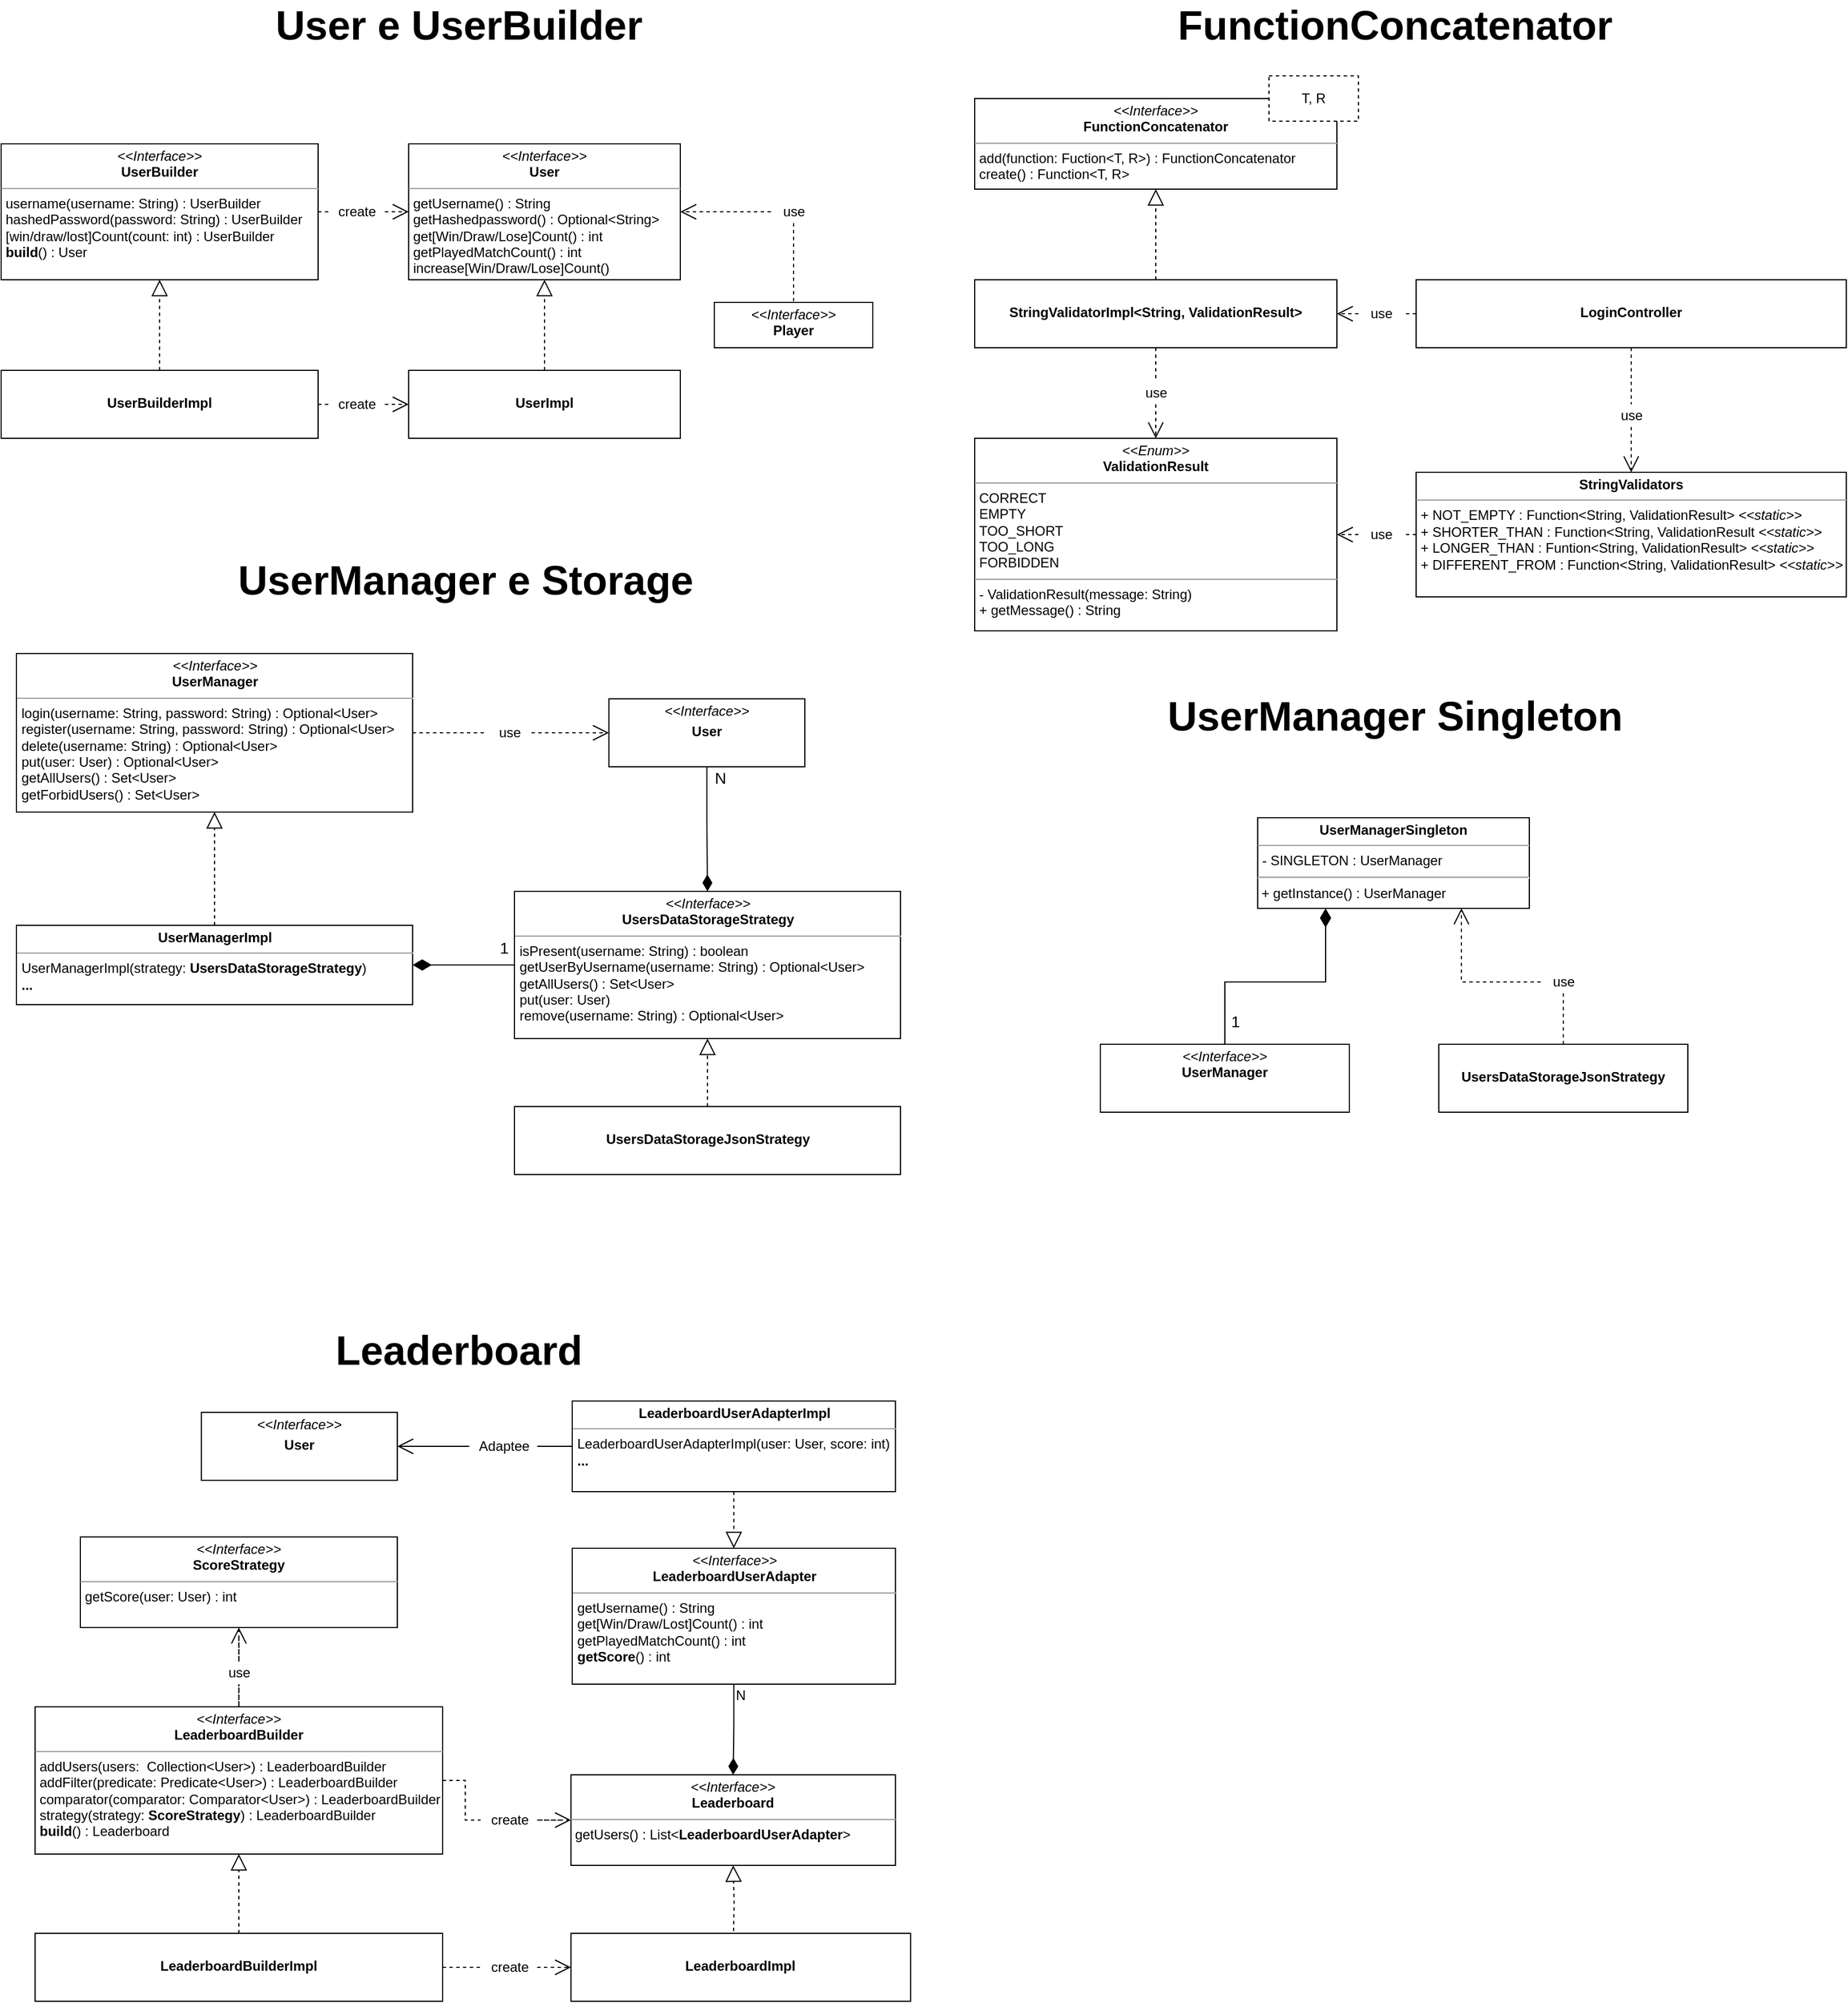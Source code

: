 <mxfile version="14.6.1" type="google"><diagram id="HtdcyNCh8MNI4KM8bFXv" name="Page-1"><mxGraphModel dx="1038" dy="1717" grid="1" gridSize="10" guides="1" tooltips="1" connect="1" arrows="1" fold="1" page="1" pageScale="1" pageWidth="827" pageHeight="1169" background="none" math="0" shadow="0"><root><mxCell id="0"/><mxCell id="1" parent="0"/><mxCell id="3WhfWtvsGgYEiEwh7ROe-17" style="edgeStyle=orthogonalEdgeStyle;rounded=0;orthogonalLoop=1;jettySize=auto;html=1;exitX=1;exitY=0.5;exitDx=0;exitDy=0;entryX=0;entryY=0.5;entryDx=0;entryDy=0;endArrow=open;endFill=0;startSize=6;endSize=12;targetPerimeterSpacing=0;strokeColor=#000000;strokeWidth=1;dashed=1;startArrow=none;" parent="1" source="bzOiMlRnVY2gt24luAes-2" target="Htf5j7_lI-n0dqhr8aud-1" edge="1"><mxGeometry relative="1" as="geometry"/></mxCell><mxCell id="0Tbn7epNP8nt4rM2Pfh6-1" value="&lt;p style=&quot;margin: 0px ; margin-top: 4px ; text-align: center&quot;&gt;&lt;i&gt;&amp;lt;&amp;lt;Interface&amp;gt;&amp;gt;&lt;/i&gt;&lt;br&gt;&lt;b&gt;UserBuilder&lt;/b&gt;&lt;/p&gt;&lt;hr size=&quot;1&quot;&gt;&lt;p style=&quot;margin: 0px ; margin-left: 4px&quot;&gt;&lt;/p&gt;&lt;p style=&quot;margin: 0px ; margin-left: 4px&quot;&gt;username(username: String) : UserBuilder&lt;/p&gt;&lt;p style=&quot;margin: 0px ; margin-left: 4px&quot;&gt;hashedPassword(password: String) : UserBuilder&lt;/p&gt;&lt;p style=&quot;margin: 0px ; margin-left: 4px&quot;&gt;[win/draw/lost]Count(count: int) : UserBuilder&lt;/p&gt;&lt;p style=&quot;margin: 0px ; margin-left: 4px&quot;&gt;&lt;b&gt;build&lt;/b&gt;() : User&lt;/p&gt;" style="verticalAlign=top;align=left;overflow=fill;fontSize=12;fontFamily=Helvetica;html=1;" parent="1" vertex="1"><mxGeometry x="10" y="-1000" width="280" height="120" as="geometry"/></mxCell><mxCell id="Htf5j7_lI-n0dqhr8aud-1" value="&lt;p style=&quot;margin: 0px ; margin-top: 4px ; text-align: center&quot;&gt;&lt;i&gt;&amp;lt;&amp;lt;Interface&amp;gt;&amp;gt;&lt;/i&gt;&lt;br&gt;&lt;b&gt;User&lt;/b&gt;&lt;/p&gt;&lt;hr size=&quot;1&quot;&gt;&lt;p style=&quot;margin: 0px ; margin-left: 4px&quot;&gt;&lt;/p&gt;&lt;p style=&quot;margin: 0px ; margin-left: 4px&quot;&gt;getUsername() : String&lt;/p&gt;&lt;p style=&quot;margin: 0px ; margin-left: 4px&quot;&gt;getHashedpassword() : Optional&amp;lt;String&amp;gt;&lt;/p&gt;&lt;p style=&quot;margin: 0px ; margin-left: 4px&quot;&gt;get[Win/Draw/Lose]Count() : int&lt;/p&gt;&lt;p style=&quot;margin: 0px ; margin-left: 4px&quot;&gt;getPlayedMatchCount() : int&lt;/p&gt;&lt;p style=&quot;margin: 0px ; margin-left: 4px&quot;&gt;increase[Win/Draw/Lose]Count()&lt;/p&gt;" style="verticalAlign=top;align=left;overflow=fill;fontSize=12;fontFamily=Helvetica;html=1;" parent="1" vertex="1"><mxGeometry x="370" y="-1000" width="240" height="120" as="geometry"/></mxCell><mxCell id="3WhfWtvsGgYEiEwh7ROe-3" style="edgeStyle=orthogonalEdgeStyle;rounded=0;orthogonalLoop=1;jettySize=auto;html=1;entryX=0.5;entryY=1;entryDx=0;entryDy=0;endArrow=block;endFill=0;strokeWidth=1;dashed=1;endSize=12;startSize=6;targetPerimeterSpacing=0;" parent="1" source="3WhfWtvsGgYEiEwh7ROe-1" target="Htf5j7_lI-n0dqhr8aud-1" edge="1"><mxGeometry relative="1" as="geometry"/></mxCell><mxCell id="3WhfWtvsGgYEiEwh7ROe-1" value="&lt;p style=&quot;margin: 0px ; margin-top: 4px ; text-align: center&quot;&gt;&lt;b&gt;&lt;br&gt;&lt;/b&gt;&lt;/p&gt;&lt;p style=&quot;margin: 0px ; margin-top: 4px ; text-align: center&quot;&gt;&lt;b&gt;UserImpl&lt;/b&gt;&lt;/p&gt;&lt;p style=&quot;margin: 0px ; margin-left: 4px&quot;&gt;&lt;br&gt;&lt;/p&gt;" style="verticalAlign=top;align=left;overflow=fill;fontSize=12;fontFamily=Helvetica;html=1;" parent="1" vertex="1"><mxGeometry x="370" y="-800" width="240" height="60" as="geometry"/></mxCell><mxCell id="3WhfWtvsGgYEiEwh7ROe-5" style="edgeStyle=orthogonalEdgeStyle;rounded=0;orthogonalLoop=1;jettySize=auto;html=1;entryX=0.5;entryY=1;entryDx=0;entryDy=0;dashed=1;endArrow=block;endFill=0;startSize=6;endSize=12;targetPerimeterSpacing=0;strokeColor=#000000;strokeWidth=1;" parent="1" source="3WhfWtvsGgYEiEwh7ROe-4" target="0Tbn7epNP8nt4rM2Pfh6-1" edge="1"><mxGeometry relative="1" as="geometry"/></mxCell><mxCell id="3WhfWtvsGgYEiEwh7ROe-16" style="edgeStyle=orthogonalEdgeStyle;rounded=0;orthogonalLoop=1;jettySize=auto;html=1;exitX=1;exitY=0.5;exitDx=0;exitDy=0;entryX=0;entryY=0.5;entryDx=0;entryDy=0;endArrow=open;endFill=0;startSize=6;endSize=12;targetPerimeterSpacing=0;strokeColor=#000000;strokeWidth=1;dashed=1;startArrow=none;" parent="1" source="bzOiMlRnVY2gt24luAes-4" target="3WhfWtvsGgYEiEwh7ROe-1" edge="1"><mxGeometry relative="1" as="geometry"/></mxCell><mxCell id="3WhfWtvsGgYEiEwh7ROe-4" value="&lt;p style=&quot;margin: 0px ; margin-top: 4px ; text-align: center&quot;&gt;&lt;b&gt;&lt;br&gt;&lt;/b&gt;&lt;/p&gt;&lt;p style=&quot;margin: 0px ; margin-top: 4px ; text-align: center&quot;&gt;&lt;b&gt;UserBuilderImpl&lt;/b&gt;&lt;/p&gt;&lt;p style=&quot;margin: 0px ; margin-left: 4px&quot;&gt;&lt;br&gt;&lt;/p&gt;" style="verticalAlign=top;align=left;overflow=fill;fontSize=12;fontFamily=Helvetica;html=1;" parent="1" vertex="1"><mxGeometry x="10" y="-800" width="280" height="60" as="geometry"/></mxCell><mxCell id="3WhfWtvsGgYEiEwh7ROe-9" value="&lt;p style=&quot;margin: 0px ; margin-top: 4px ; text-align: center&quot;&gt;&lt;i&gt;&amp;lt;&amp;lt;Interface&amp;gt;&amp;gt;&lt;/i&gt;&lt;br&gt;&lt;b&gt;Player&lt;/b&gt;&lt;/p&gt;&lt;p style=&quot;margin: 0px ; margin-left: 4px&quot;&gt;&lt;br&gt;&lt;/p&gt;" style="verticalAlign=top;align=left;overflow=fill;fontSize=12;fontFamily=Helvetica;html=1;" parent="1" vertex="1"><mxGeometry x="640" y="-860" width="140" height="40" as="geometry"/></mxCell><mxCell id="3WhfWtvsGgYEiEwh7ROe-18" value="&lt;b&gt;&lt;font style=&quot;font-size: 36px&quot;&gt;User e UserBuilder&lt;/font&gt;&lt;/b&gt;" style="text;html=1;align=center;verticalAlign=middle;resizable=0;points=[];autosize=1;strokeColor=none;" parent="1" vertex="1"><mxGeometry x="244" y="-1120" width="340" height="30" as="geometry"/></mxCell><mxCell id="3WhfWtvsGgYEiEwh7ROe-20" value="&lt;p style=&quot;margin: 0px ; margin-top: 4px ; text-align: center&quot;&gt;&lt;i&gt;&amp;lt;&amp;lt;Interface&amp;gt;&amp;gt;&lt;/i&gt;&lt;br&gt;&lt;b&gt;FunctionConcatenator&lt;/b&gt;&lt;/p&gt;&lt;hr size=&quot;1&quot;&gt;&lt;p style=&quot;margin: 0px ; margin-left: 4px&quot;&gt;&lt;/p&gt;&lt;p style=&quot;margin: 0px ; margin-left: 4px&quot;&gt;add(function: Fuction&amp;lt;T, R&amp;gt;) : FunctionConcatenator&lt;/p&gt;&lt;p style=&quot;margin: 0px ; margin-left: 4px&quot;&gt;create() : Function&amp;lt;T, R&amp;gt;&lt;/p&gt;" style="verticalAlign=top;align=left;overflow=fill;fontSize=12;fontFamily=Helvetica;html=1;rounded=0;gradientColor=#ffffff;" parent="1" vertex="1"><mxGeometry x="870" y="-1040" width="320" height="80" as="geometry"/></mxCell><mxCell id="3WhfWtvsGgYEiEwh7ROe-21" value="&lt;b&gt;&lt;font style=&quot;font-size: 36px&quot;&gt;FunctionConcatenator&lt;/font&gt;&lt;/b&gt;" style="text;html=1;align=center;verticalAlign=middle;resizable=0;points=[];autosize=1;strokeColor=none;" parent="1" vertex="1"><mxGeometry x="1041" y="-1120" width="400" height="30" as="geometry"/></mxCell><mxCell id="bzOiMlRnVY2gt24luAes-26" style="edgeStyle=orthogonalEdgeStyle;rounded=0;sketch=0;orthogonalLoop=1;jettySize=auto;html=1;exitX=0.5;exitY=1;exitDx=0;exitDy=0;entryX=0.5;entryY=0;entryDx=0;entryDy=0;dashed=1;endArrow=open;endFill=0;endSize=12;startArrow=none;" parent="1" source="bzOiMlRnVY2gt24luAes-27" target="3WhfWtvsGgYEiEwh7ROe-27" edge="1"><mxGeometry relative="1" as="geometry"/></mxCell><mxCell id="3WhfWtvsGgYEiEwh7ROe-22" value="&lt;p style=&quot;margin: 0px ; margin-top: 4px ; text-align: center&quot;&gt;&lt;b&gt;&lt;br&gt;&lt;/b&gt;&lt;/p&gt;&lt;p style=&quot;margin: 0px ; margin-top: 4px ; text-align: center&quot;&gt;&lt;b&gt;StringValidatorImpl&amp;lt;String, ValidationResult&amp;gt;&lt;/b&gt;&lt;/p&gt;&lt;p style=&quot;margin: 0px ; margin-left: 4px&quot;&gt;&lt;br&gt;&lt;/p&gt;" style="verticalAlign=top;align=left;overflow=fill;fontSize=12;fontFamily=Helvetica;html=1;horizontal=1;labelBackgroundColor=none;labelBorderColor=none;" parent="1" vertex="1"><mxGeometry x="870" y="-880" width="320" height="60" as="geometry"/></mxCell><mxCell id="3WhfWtvsGgYEiEwh7ROe-24" style="edgeStyle=orthogonalEdgeStyle;rounded=0;orthogonalLoop=1;jettySize=auto;html=1;endArrow=block;endFill=0;strokeWidth=1;dashed=1;endSize=12;startSize=6;targetPerimeterSpacing=0;entryX=0.5;entryY=1;entryDx=0;entryDy=0;" parent="1" source="3WhfWtvsGgYEiEwh7ROe-22" target="3WhfWtvsGgYEiEwh7ROe-20" edge="1"><mxGeometry relative="1" as="geometry"><mxPoint x="320" y="-790" as="sourcePoint"/><mxPoint x="950" y="-950" as="targetPoint"/></mxGeometry></mxCell><mxCell id="3WhfWtvsGgYEiEwh7ROe-25" value="T, R" style="whiteSpace=wrap;html=1;rounded=0;shadow=0;glass=0;labelBackgroundColor=none;dashed=1;" parent="1" vertex="1"><mxGeometry x="1130" y="-1060" width="79" height="40" as="geometry"/></mxCell><mxCell id="3WhfWtvsGgYEiEwh7ROe-27" value="&lt;p style=&quot;margin: 0px ; margin-top: 4px ; text-align: center&quot;&gt;&lt;i&gt;&amp;lt;&amp;lt;Enum&amp;gt;&amp;gt;&lt;/i&gt;&lt;br&gt;&lt;b&gt;ValidationResult&lt;/b&gt;&lt;/p&gt;&lt;hr size=&quot;1&quot;&gt;&lt;p style=&quot;margin: 0px ; margin-left: 4px&quot;&gt;&lt;/p&gt;&lt;p style=&quot;margin: 0px ; margin-left: 4px&quot;&gt;&lt;span&gt;CORRECT&lt;/span&gt;&lt;br&gt;&lt;/p&gt;&lt;p style=&quot;margin: 0px ; margin-left: 4px&quot;&gt;EMPTY&lt;/p&gt;&lt;p style=&quot;margin: 0px ; margin-left: 4px&quot;&gt;TOO_SHORT&lt;/p&gt;&lt;p style=&quot;margin: 0px ; margin-left: 4px&quot;&gt;TOO_LONG&lt;/p&gt;&lt;p style=&quot;margin: 0px ; margin-left: 4px&quot;&gt;FORBIDDEN&lt;/p&gt;&lt;hr size=&quot;1&quot;&gt;&lt;p style=&quot;margin: 0px 0px 0px 4px&quot;&gt;&lt;/p&gt;&lt;p style=&quot;margin: 0px 0px 0px 4px&quot;&gt;- ValidationResult(message: String)&lt;/p&gt;&lt;p style=&quot;margin: 0px 0px 0px 4px&quot;&gt;+ getMessage() : String&lt;/p&gt;" style="verticalAlign=top;align=left;overflow=fill;fontSize=12;fontFamily=Helvetica;html=1;rounded=0;gradientColor=#ffffff;" parent="1" vertex="1"><mxGeometry x="870" y="-740" width="320" height="170" as="geometry"/></mxCell><mxCell id="3WhfWtvsGgYEiEwh7ROe-30" value="&lt;p style=&quot;margin: 0px ; margin-top: 4px ; text-align: center&quot;&gt;&lt;b&gt;StringValidators&lt;/b&gt;&lt;/p&gt;&lt;hr size=&quot;1&quot;&gt;&lt;p style=&quot;margin: 0px ; margin-left: 4px&quot;&gt;&lt;/p&gt;&lt;p style=&quot;margin: 0px ; margin-left: 4px&quot;&gt;+ NOT_EMPTY : Function&amp;lt;String, ValidationResult&amp;gt; &lt;i&gt;&amp;lt;&amp;lt;static&amp;gt;&amp;gt;&lt;/i&gt;&lt;/p&gt;&lt;p style=&quot;margin: 0px ; margin-left: 4px&quot;&gt;+ SHORTER_THAN : Function&amp;lt;String, ValidationResult &lt;i&gt;&amp;lt;&amp;lt;static&amp;gt;&amp;gt;&lt;/i&gt;&lt;/p&gt;&lt;p style=&quot;margin: 0px ; margin-left: 4px&quot;&gt;+ LONGER_THAN : Funtion&amp;lt;String, ValidationResult&amp;gt; &lt;i&gt;&amp;lt;&amp;lt;static&amp;gt;&amp;gt;&lt;/i&gt;&lt;/p&gt;&lt;p style=&quot;margin: 0px ; margin-left: 4px&quot;&gt;+ DIFFERENT_FROM : Function&amp;lt;String, ValidationResult&amp;gt; &lt;i&gt;&amp;lt;&amp;lt;static&amp;gt;&amp;gt;&lt;/i&gt;&lt;/p&gt;" style="verticalAlign=top;align=left;overflow=fill;fontSize=12;fontFamily=Helvetica;html=1;rounded=0;gradientColor=#ffffff;" parent="1" vertex="1"><mxGeometry x="1260" y="-710" width="380" height="110" as="geometry"/></mxCell><mxCell id="bzOiMlRnVY2gt24luAes-13" style="edgeStyle=orthogonalEdgeStyle;rounded=0;sketch=0;orthogonalLoop=1;jettySize=auto;html=1;entryX=1;entryY=0.5;entryDx=0;entryDy=0;dashed=1;endArrow=open;endFill=0;endSize=12;startArrow=none;exitX=0;exitY=0.5;exitDx=0;exitDy=0;" parent="1" source="bzOiMlRnVY2gt24luAes-19" target="3WhfWtvsGgYEiEwh7ROe-22" edge="1"><mxGeometry relative="1" as="geometry"><mxPoint x="1220" y="-850" as="sourcePoint"/></mxGeometry></mxCell><mxCell id="bzOiMlRnVY2gt24luAes-21" style="edgeStyle=orthogonalEdgeStyle;rounded=0;sketch=0;orthogonalLoop=1;jettySize=auto;html=1;exitX=0.5;exitY=1;exitDx=0;exitDy=0;entryX=0.5;entryY=0;entryDx=0;entryDy=0;dashed=1;endArrow=open;endFill=0;endSize=12;startArrow=none;" parent="1" source="bzOiMlRnVY2gt24luAes-22" target="3WhfWtvsGgYEiEwh7ROe-30" edge="1"><mxGeometry relative="1" as="geometry"/></mxCell><mxCell id="3WhfWtvsGgYEiEwh7ROe-33" value="&lt;p style=&quot;margin: 0px ; margin-top: 4px ; text-align: center&quot;&gt;&lt;br&gt;&lt;/p&gt;&lt;p style=&quot;margin: 0px ; margin-top: 4px ; text-align: center&quot;&gt;&lt;b&gt;LoginController&lt;/b&gt;&lt;/p&gt;" style="verticalAlign=top;align=left;overflow=fill;fontSize=12;fontFamily=Helvetica;html=1;rounded=0;gradientColor=#ffffff;" parent="1" vertex="1"><mxGeometry x="1260" y="-880" width="380" height="60" as="geometry"/></mxCell><mxCell id="3WhfWtvsGgYEiEwh7ROe-37" value="&lt;b&gt;&lt;font style=&quot;font-size: 36px&quot;&gt;UserManager e Storage&lt;/font&gt;&lt;/b&gt;" style="text;html=1;align=center;verticalAlign=middle;resizable=0;points=[];autosize=1;strokeColor=none;" parent="1" vertex="1"><mxGeometry x="210" y="-630" width="420" height="30" as="geometry"/></mxCell><mxCell id="3WhfWtvsGgYEiEwh7ROe-47" style="edgeStyle=orthogonalEdgeStyle;rounded=0;sketch=0;orthogonalLoop=1;jettySize=auto;html=1;exitX=1;exitY=0.5;exitDx=0;exitDy=0;entryX=0;entryY=0.5;entryDx=0;entryDy=0;shadow=0;endArrow=open;endFill=0;startSize=6;endSize=12;targetPerimeterSpacing=0;strokeColor=#000000;strokeWidth=1;dashed=1;startArrow=none;" parent="1" source="bzOiMlRnVY2gt24luAes-62" target="3WhfWtvsGgYEiEwh7ROe-46" edge="1"><mxGeometry relative="1" as="geometry"/></mxCell><mxCell id="3WhfWtvsGgYEiEwh7ROe-38" value="&lt;p style=&quot;margin: 0px ; margin-top: 4px ; text-align: center&quot;&gt;&lt;i&gt;&amp;lt;&amp;lt;Interface&amp;gt;&amp;gt;&lt;/i&gt;&lt;br&gt;&lt;b&gt;UserManager&lt;/b&gt;&lt;/p&gt;&lt;hr size=&quot;1&quot;&gt;&lt;p style=&quot;margin: 0px ; margin-left: 4px&quot;&gt;&lt;/p&gt;&lt;p style=&quot;margin: 0px ; margin-left: 4px&quot;&gt;login(username: String, password: String) : Optional&amp;lt;User&amp;gt;&lt;/p&gt;&lt;p style=&quot;margin: 0px ; margin-left: 4px&quot;&gt;register(username: String, password: String) : Optional&amp;lt;User&amp;gt;&lt;/p&gt;&lt;p style=&quot;margin: 0px ; margin-left: 4px&quot;&gt;delete(username: String) : Optional&amp;lt;User&amp;gt;&lt;/p&gt;&lt;p style=&quot;margin: 0px ; margin-left: 4px&quot;&gt;put(user: User) : Optional&amp;lt;User&amp;gt;&lt;/p&gt;&lt;p style=&quot;margin: 0px ; margin-left: 4px&quot;&gt;getAllUsers() : Set&amp;lt;User&amp;gt;&lt;/p&gt;&lt;p style=&quot;margin: 0px ; margin-left: 4px&quot;&gt;getForbidUsers() : Set&amp;lt;User&amp;gt;&lt;/p&gt;" style="verticalAlign=top;align=left;overflow=fill;fontSize=12;fontFamily=Helvetica;html=1;" parent="1" vertex="1"><mxGeometry x="23.5" y="-550" width="350" height="140" as="geometry"/></mxCell><mxCell id="3WhfWtvsGgYEiEwh7ROe-40" style="edgeStyle=orthogonalEdgeStyle;rounded=0;sketch=0;orthogonalLoop=1;jettySize=auto;html=1;entryX=0.5;entryY=1;entryDx=0;entryDy=0;shadow=0;endArrow=block;endFill=0;startSize=6;endSize=12;targetPerimeterSpacing=0;strokeColor=#000000;strokeWidth=1;dashed=1;" parent="1" source="3WhfWtvsGgYEiEwh7ROe-39" target="3WhfWtvsGgYEiEwh7ROe-38" edge="1"><mxGeometry relative="1" as="geometry"/></mxCell><mxCell id="3WhfWtvsGgYEiEwh7ROe-39" value="&lt;p style=&quot;margin: 0px ; margin-top: 4px ; text-align: center&quot;&gt;&lt;b&gt;UserManagerImpl&lt;/b&gt;&lt;/p&gt;&lt;hr size=&quot;1&quot;&gt;&lt;p style=&quot;margin: 0px ; margin-left: 4px&quot;&gt;&lt;/p&gt;&lt;p style=&quot;margin: 0px ; margin-left: 4px&quot;&gt;UserManagerImpl(strategy:&amp;nbsp;&lt;b&gt;UsersDataStorageStrategy&lt;/b&gt;)&lt;/p&gt;&lt;p style=&quot;margin: 0px ; margin-left: 4px&quot;&gt;&lt;b&gt;...&lt;/b&gt;&lt;/p&gt;" style="verticalAlign=top;align=left;overflow=fill;fontSize=12;fontFamily=Helvetica;html=1;" parent="1" vertex="1"><mxGeometry x="23.5" y="-310" width="350" height="70" as="geometry"/></mxCell><mxCell id="3WhfWtvsGgYEiEwh7ROe-53" style="edgeStyle=orthogonalEdgeStyle;rounded=0;sketch=0;orthogonalLoop=1;jettySize=auto;html=1;entryX=1;entryY=0.5;entryDx=0;entryDy=0;shadow=0;endArrow=diamondThin;endFill=1;startSize=6;endSize=14;targetPerimeterSpacing=0;strokeColor=#000000;strokeWidth=1;" parent="1" source="3WhfWtvsGgYEiEwh7ROe-41" target="3WhfWtvsGgYEiEwh7ROe-39" edge="1"><mxGeometry relative="1" as="geometry"/></mxCell><mxCell id="3WhfWtvsGgYEiEwh7ROe-41" value="&lt;p style=&quot;margin: 0px ; margin-top: 4px ; text-align: center&quot;&gt;&lt;i&gt;&amp;lt;&amp;lt;Interface&amp;gt;&amp;gt;&lt;/i&gt;&lt;br&gt;&lt;b&gt;UsersDataStorageStrategy&lt;/b&gt;&lt;/p&gt;&lt;hr size=&quot;1&quot;&gt;&lt;p style=&quot;margin: 0px ; margin-left: 4px&quot;&gt;&lt;/p&gt;&lt;p style=&quot;margin: 0px ; margin-left: 4px&quot;&gt;isPresent(username: String) : boolean&lt;/p&gt;&lt;p style=&quot;margin: 0px ; margin-left: 4px&quot;&gt;getUserByUsername(username: String) : Optional&amp;lt;User&amp;gt;&lt;/p&gt;&lt;p style=&quot;margin: 0px ; margin-left: 4px&quot;&gt;getAllUsers() : Set&amp;lt;User&amp;gt;&lt;/p&gt;&lt;p style=&quot;margin: 0px ; margin-left: 4px&quot;&gt;put(user: User)&lt;/p&gt;&lt;p style=&quot;margin: 0px ; margin-left: 4px&quot;&gt;remove(username: String) : Optional&amp;lt;User&amp;gt;&lt;/p&gt;&lt;p style=&quot;margin: 0px ; margin-left: 4px&quot;&gt;&lt;br&gt;&lt;/p&gt;" style="verticalAlign=top;align=left;overflow=fill;fontSize=12;fontFamily=Helvetica;html=1;" parent="1" vertex="1"><mxGeometry x="463.5" y="-340" width="341" height="130" as="geometry"/></mxCell><mxCell id="3WhfWtvsGgYEiEwh7ROe-44" style="edgeStyle=orthogonalEdgeStyle;rounded=0;sketch=0;orthogonalLoop=1;jettySize=auto;html=1;entryX=0.5;entryY=1;entryDx=0;entryDy=0;shadow=0;dashed=1;endArrow=block;endFill=0;startSize=6;endSize=12;targetPerimeterSpacing=0;strokeColor=#000000;strokeWidth=1;" parent="1" source="3WhfWtvsGgYEiEwh7ROe-43" target="3WhfWtvsGgYEiEwh7ROe-41" edge="1"><mxGeometry relative="1" as="geometry"/></mxCell><mxCell id="3WhfWtvsGgYEiEwh7ROe-43" value="&lt;p style=&quot;margin: 0px ; margin-top: 4px ; text-align: center&quot;&gt;&lt;b&gt;&lt;br&gt;&lt;/b&gt;&lt;/p&gt;&lt;p style=&quot;margin: 0px ; margin-top: 4px ; text-align: center&quot;&gt;&lt;b&gt;UsersDataStorageJsonStrategy&lt;/b&gt;&lt;/p&gt;&lt;p style=&quot;margin: 0px ; margin-left: 4px&quot;&gt;&lt;br&gt;&lt;/p&gt;&lt;p style=&quot;margin: 0px ; margin-left: 4px&quot;&gt;&lt;br&gt;&lt;/p&gt;" style="verticalAlign=top;align=left;overflow=fill;fontSize=12;fontFamily=Helvetica;html=1;" parent="1" vertex="1"><mxGeometry x="463.5" y="-150" width="341" height="60" as="geometry"/></mxCell><mxCell id="NH1R_sNMPozrDh2EQyyK-51" style="edgeStyle=orthogonalEdgeStyle;rounded=0;orthogonalLoop=1;jettySize=auto;html=1;entryX=0.5;entryY=0;entryDx=0;entryDy=0;endArrow=diamondThin;endFill=1;endSize=12;" parent="1" source="3WhfWtvsGgYEiEwh7ROe-46" target="3WhfWtvsGgYEiEwh7ROe-41" edge="1"><mxGeometry relative="1" as="geometry"/></mxCell><mxCell id="3WhfWtvsGgYEiEwh7ROe-46" value="&lt;p style=&quot;margin: 0px ; margin-top: 4px ; text-align: center&quot;&gt;&lt;i&gt;&amp;lt;&amp;lt;Interface&amp;gt;&amp;gt;&lt;/i&gt;&lt;/p&gt;&lt;p style=&quot;margin: 0px ; margin-top: 4px ; text-align: center&quot;&gt;&lt;b&gt;User&lt;/b&gt;&lt;/p&gt;&lt;p style=&quot;margin: 0px ; margin-top: 4px ; text-align: center&quot;&gt;&lt;b&gt;&lt;br&gt;&lt;/b&gt;&lt;/p&gt;" style="verticalAlign=top;align=left;overflow=fill;fontSize=12;fontFamily=Helvetica;html=1;shadow=0;" parent="1" vertex="1"><mxGeometry x="546.88" y="-510" width="173.12" height="60" as="geometry"/></mxCell><mxCell id="3WhfWtvsGgYEiEwh7ROe-54" value="&lt;font style=&quot;font-size: 14px&quot;&gt;1&lt;/font&gt;" style="text;html=1;align=center;verticalAlign=middle;resizable=0;points=[];autosize=1;strokeColor=none;" parent="1" vertex="1"><mxGeometry x="443.5" y="-300" width="20" height="20" as="geometry"/></mxCell><mxCell id="3WhfWtvsGgYEiEwh7ROe-55" value="&lt;b&gt;&lt;font style=&quot;font-size: 36px&quot;&gt;UserManager Singleton&lt;/font&gt;&lt;/b&gt;" style="text;html=1;align=center;verticalAlign=middle;resizable=0;points=[];autosize=1;strokeColor=none;" parent="1" vertex="1"><mxGeometry x="1031" y="-510" width="420" height="30" as="geometry"/></mxCell><mxCell id="3WhfWtvsGgYEiEwh7ROe-56" value="&lt;p style=&quot;margin: 0px ; margin-top: 4px ; text-align: center&quot;&gt;&lt;b&gt;UserManagerSingleton&lt;/b&gt;&lt;/p&gt;&lt;hr size=&quot;1&quot;&gt;&lt;p style=&quot;margin: 0px ; margin-left: 4px&quot;&gt;&lt;/p&gt;&lt;p style=&quot;margin: 0px ; margin-left: 4px&quot;&gt;- SINGLETON : UserManager&lt;/p&gt;&lt;hr&gt;&amp;nbsp;+ getInstance() : UserManager" style="verticalAlign=top;align=left;overflow=fill;fontSize=12;fontFamily=Helvetica;html=1;" parent="1" vertex="1"><mxGeometry x="1120" y="-405" width="240" height="80" as="geometry"/></mxCell><mxCell id="3WhfWtvsGgYEiEwh7ROe-58" style="edgeStyle=orthogonalEdgeStyle;rounded=0;sketch=0;orthogonalLoop=1;jettySize=auto;html=1;entryX=0.25;entryY=1;entryDx=0;entryDy=0;shadow=0;endArrow=diamondThin;endFill=1;startSize=6;endSize=14;targetPerimeterSpacing=0;strokeColor=#000000;strokeWidth=1;" parent="1" source="3WhfWtvsGgYEiEwh7ROe-57" target="3WhfWtvsGgYEiEwh7ROe-56" edge="1"><mxGeometry relative="1" as="geometry"/></mxCell><mxCell id="3WhfWtvsGgYEiEwh7ROe-57" value="&lt;p style=&quot;margin: 0px ; margin-top: 4px ; text-align: center&quot;&gt;&lt;i&gt;&amp;lt;&amp;lt;Interface&amp;gt;&amp;gt;&lt;/i&gt;&lt;br&gt;&lt;b&gt;UserManager&lt;/b&gt;&lt;/p&gt;&lt;p style=&quot;margin: 0px ; margin-left: 4px&quot;&gt;&lt;br&gt;&lt;/p&gt;" style="verticalAlign=top;align=left;overflow=fill;fontSize=12;fontFamily=Helvetica;html=1;" parent="1" vertex="1"><mxGeometry x="981" y="-205" width="220" height="60" as="geometry"/></mxCell><mxCell id="3WhfWtvsGgYEiEwh7ROe-59" value="&lt;font style=&quot;font-size: 14px&quot;&gt;1&lt;/font&gt;" style="text;html=1;align=center;verticalAlign=middle;resizable=0;points=[];autosize=1;strokeColor=none;" parent="1" vertex="1"><mxGeometry x="1090" y="-235" width="20" height="20" as="geometry"/></mxCell><mxCell id="bzOiMlRnVY2gt24luAes-95" style="edgeStyle=orthogonalEdgeStyle;rounded=0;sketch=0;orthogonalLoop=1;jettySize=auto;html=1;dashed=1;endArrow=none;endFill=0;endSize=12;" parent="1" source="3WhfWtvsGgYEiEwh7ROe-60" target="bzOiMlRnVY2gt24luAes-93" edge="1"><mxGeometry relative="1" as="geometry"/></mxCell><mxCell id="3WhfWtvsGgYEiEwh7ROe-60" value="&lt;p style=&quot;margin: 0px ; margin-top: 4px ; text-align: center&quot;&gt;&lt;br&gt;&lt;/p&gt;&lt;p style=&quot;margin: 4px 0px 0px ; text-align: center&quot;&gt;&lt;b&gt;UsersDataStorageJsonStrategy&lt;/b&gt;&lt;/p&gt;&lt;div&gt;&lt;b&gt;&lt;br&gt;&lt;/b&gt;&lt;/div&gt;" style="verticalAlign=top;align=left;overflow=fill;fontSize=12;fontFamily=Helvetica;html=1;" parent="1" vertex="1"><mxGeometry x="1280" y="-205" width="220" height="60" as="geometry"/></mxCell><mxCell id="NH1R_sNMPozrDh2EQyyK-1" value="&lt;b&gt;&lt;font style=&quot;font-size: 36px&quot;&gt;Leaderboard&lt;/font&gt;&lt;/b&gt;" style="text;html=1;align=center;verticalAlign=middle;resizable=0;points=[];autosize=1;strokeColor=none;" parent="1" vertex="1"><mxGeometry x="299" y="50" width="230" height="30" as="geometry"/></mxCell><mxCell id="NH1R_sNMPozrDh2EQyyK-20" value="&lt;p style=&quot;margin: 0px ; margin-top: 4px ; text-align: center&quot;&gt;&lt;i&gt;&amp;lt;&amp;lt;Interface&amp;gt;&amp;gt;&lt;/i&gt;&lt;br&gt;&lt;b&gt;Leaderboard&lt;/b&gt;&lt;/p&gt;&lt;hr size=&quot;1&quot;&gt;&lt;p style=&quot;margin: 0px ; margin-left: 4px&quot;&gt;&lt;/p&gt;&lt;p style=&quot;margin: 0px ; margin-left: 4px&quot;&gt;getUsers() : List&amp;lt;&lt;b&gt;LeaderboardUserAdapter&lt;/b&gt;&amp;gt;&lt;/p&gt;" style="verticalAlign=top;align=left;overflow=fill;fontSize=12;fontFamily=Helvetica;html=1;" parent="1" vertex="1"><mxGeometry x="513.38" y="440" width="286.62" height="80" as="geometry"/></mxCell><mxCell id="NH1R_sNMPozrDh2EQyyK-58" style="edgeStyle=orthogonalEdgeStyle;rounded=0;orthogonalLoop=1;jettySize=auto;html=1;entryX=0.5;entryY=0;entryDx=0;entryDy=0;endArrow=diamondThin;endFill=1;endSize=12;" parent="1" source="NH1R_sNMPozrDh2EQyyK-21" target="NH1R_sNMPozrDh2EQyyK-20" edge="1"><mxGeometry relative="1" as="geometry"/></mxCell><mxCell id="NH1R_sNMPozrDh2EQyyK-21" value="&lt;p style=&quot;margin: 0px ; margin-top: 4px ; text-align: center&quot;&gt;&lt;i&gt;&amp;lt;&amp;lt;Interface&amp;gt;&amp;gt;&lt;/i&gt;&lt;br&gt;&lt;b&gt;LeaderboardUserAdapter&lt;/b&gt;&lt;/p&gt;&lt;hr size=&quot;1&quot;&gt;&lt;p style=&quot;margin: 0px ; margin-left: 4px&quot;&gt;&lt;/p&gt;&lt;p style=&quot;margin: 0px ; margin-left: 4px&quot;&gt;getUsername() : String&lt;/p&gt;&lt;p style=&quot;margin: 0px ; margin-left: 4px&quot;&gt;get[Win/Draw/Lost]Count() : int&lt;/p&gt;&lt;p style=&quot;margin: 0px ; margin-left: 4px&quot;&gt;getPlayedMatchCount() : int&lt;/p&gt;&lt;p style=&quot;margin: 0px ; margin-left: 4px&quot;&gt;&lt;b&gt;getScore&lt;/b&gt;() : int&lt;/p&gt;" style="verticalAlign=top;align=left;overflow=fill;fontSize=12;fontFamily=Helvetica;html=1;" parent="1" vertex="1"><mxGeometry x="514.5" y="240" width="285.5" height="120" as="geometry"/></mxCell><mxCell id="NH1R_sNMPozrDh2EQyyK-47" style="edgeStyle=orthogonalEdgeStyle;rounded=0;orthogonalLoop=1;jettySize=auto;html=1;entryX=0.5;entryY=0;entryDx=0;entryDy=0;endArrow=block;endFill=0;endSize=12;dashed=1;" parent="1" source="NH1R_sNMPozrDh2EQyyK-22" target="NH1R_sNMPozrDh2EQyyK-21" edge="1"><mxGeometry relative="1" as="geometry"/></mxCell><mxCell id="NH1R_sNMPozrDh2EQyyK-54" style="edgeStyle=orthogonalEdgeStyle;rounded=0;orthogonalLoop=1;jettySize=auto;html=1;entryX=1;entryY=0.5;entryDx=0;entryDy=0;endArrow=open;endFill=0;endSize=12;startArrow=none;" parent="1" source="NH1R_sNMPozrDh2EQyyK-55" target="ykYl9e_HMrUVuqUPhdCQ-1" edge="1"><mxGeometry relative="1" as="geometry"><mxPoint x="383.12" y="150" as="targetPoint"/></mxGeometry></mxCell><mxCell id="NH1R_sNMPozrDh2EQyyK-22" value="&lt;p style=&quot;margin: 0px ; margin-top: 4px ; text-align: center&quot;&gt;&lt;b&gt;LeaderboardUserAdapterImpl&lt;/b&gt;&lt;/p&gt;&lt;hr size=&quot;1&quot;&gt;&lt;p style=&quot;margin: 0px ; margin-left: 4px&quot;&gt;&lt;/p&gt;&lt;p style=&quot;margin: 0px ; margin-left: 4px&quot;&gt;LeaderboardUserAdapterImpl(user: User, score: int)&lt;/p&gt;&lt;p style=&quot;margin: 0px ; margin-left: 4px&quot;&gt;&lt;b&gt;...&lt;/b&gt;&lt;/p&gt;" style="verticalAlign=top;align=left;overflow=fill;fontSize=12;fontFamily=Helvetica;html=1;" parent="1" vertex="1"><mxGeometry x="514.5" y="110" width="285.5" height="80" as="geometry"/></mxCell><mxCell id="NH1R_sNMPozrDh2EQyyK-33" style="edgeStyle=orthogonalEdgeStyle;rounded=0;orthogonalLoop=1;jettySize=auto;html=1;entryX=0.5;entryY=1;entryDx=0;entryDy=0;endArrow=open;endFill=0;endSize=12;dashed=1;startArrow=none;" parent="1" source="bzOiMlRnVY2gt24luAes-69" target="NH1R_sNMPozrDh2EQyyK-30" edge="1"><mxGeometry relative="1" as="geometry"/></mxCell><mxCell id="NH1R_sNMPozrDh2EQyyK-34" style="edgeStyle=orthogonalEdgeStyle;rounded=0;orthogonalLoop=1;jettySize=auto;html=1;entryX=0;entryY=0.5;entryDx=0;entryDy=0;endArrow=open;endFill=0;endSize=12;startArrow=none;dashed=1;" parent="1" source="bzOiMlRnVY2gt24luAes-67" target="NH1R_sNMPozrDh2EQyyK-20" edge="1"><mxGeometry relative="1" as="geometry"/></mxCell><mxCell id="NH1R_sNMPozrDh2EQyyK-26" value="&lt;p style=&quot;margin: 0px ; margin-top: 4px ; text-align: center&quot;&gt;&lt;i&gt;&amp;lt;&amp;lt;Interface&amp;gt;&amp;gt;&lt;/i&gt;&lt;br&gt;&lt;b&gt;LeaderboardBuilder&lt;/b&gt;&lt;/p&gt;&lt;hr size=&quot;1&quot;&gt;&lt;p style=&quot;margin: 0px ; margin-left: 4px&quot;&gt;&lt;/p&gt;&lt;p style=&quot;margin: 0px ; margin-left: 4px&quot;&gt;addUsers(users:&amp;nbsp; Collection&amp;lt;User&amp;gt;) : LeaderboardBuilder&lt;/p&gt;&lt;p style=&quot;margin: 0px ; margin-left: 4px&quot;&gt;addFilter(predicate: Predicate&amp;lt;User&amp;gt;) : LeaderboardBuilder&lt;/p&gt;&lt;p style=&quot;margin: 0px ; margin-left: 4px&quot;&gt;comparator(comparator: Comparator&amp;lt;User&amp;gt;) : LeaderboardBuilder&lt;/p&gt;&lt;p style=&quot;margin: 0px ; margin-left: 4px&quot;&gt;strategy(strategy:&amp;nbsp;&lt;b&gt;ScoreStrategy&lt;/b&gt;) : LeaderboardBuilder&lt;/p&gt;&lt;p style=&quot;margin: 0px ; margin-left: 4px&quot;&gt;&lt;b&gt;build&lt;/b&gt;() : Leaderboard&lt;/p&gt;" style="verticalAlign=top;align=left;overflow=fill;fontSize=12;fontFamily=Helvetica;html=1;" parent="1" vertex="1"><mxGeometry x="40" y="380" width="360" height="130" as="geometry"/></mxCell><mxCell id="NH1R_sNMPozrDh2EQyyK-30" value="&lt;p style=&quot;margin: 0px ; margin-top: 4px ; text-align: center&quot;&gt;&lt;i&gt;&amp;lt;&amp;lt;Interface&amp;gt;&amp;gt;&lt;/i&gt;&lt;br&gt;&lt;b&gt;ScoreStrategy&lt;/b&gt;&lt;/p&gt;&lt;hr size=&quot;1&quot;&gt;&lt;p style=&quot;margin: 0px ; margin-left: 4px&quot;&gt;&lt;/p&gt;&lt;p style=&quot;margin: 0px ; margin-left: 4px&quot;&gt;getScore(user: User) : int&lt;/p&gt;" style="verticalAlign=top;align=left;overflow=fill;fontSize=12;fontFamily=Helvetica;html=1;" parent="1" vertex="1"><mxGeometry x="80" y="230" width="280" height="80" as="geometry"/></mxCell><mxCell id="NH1R_sNMPozrDh2EQyyK-38" style="edgeStyle=orthogonalEdgeStyle;rounded=0;orthogonalLoop=1;jettySize=auto;html=1;entryX=0.5;entryY=1;entryDx=0;entryDy=0;dashed=1;endArrow=block;endFill=0;endSize=12;" parent="1" source="NH1R_sNMPozrDh2EQyyK-37" target="NH1R_sNMPozrDh2EQyyK-26" edge="1"><mxGeometry relative="1" as="geometry"/></mxCell><mxCell id="bzOiMlRnVY2gt24luAes-64" style="edgeStyle=orthogonalEdgeStyle;rounded=0;sketch=0;orthogonalLoop=1;jettySize=auto;html=1;exitX=1;exitY=0.5;exitDx=0;exitDy=0;entryX=0;entryY=0.5;entryDx=0;entryDy=0;dashed=1;endArrow=open;endFill=0;endSize=12;startArrow=none;" parent="1" source="bzOiMlRnVY2gt24luAes-65" target="NH1R_sNMPozrDh2EQyyK-40" edge="1"><mxGeometry relative="1" as="geometry"/></mxCell><mxCell id="NH1R_sNMPozrDh2EQyyK-37" value="&lt;p style=&quot;margin: 0px ; margin-top: 4px ; text-align: center&quot;&gt;&lt;b&gt;&lt;br&gt;&lt;/b&gt;&lt;/p&gt;&lt;p style=&quot;margin: 0px ; margin-top: 4px ; text-align: center&quot;&gt;&lt;b&gt;LeaderboardBuilderImpl&lt;/b&gt;&lt;/p&gt;&lt;p style=&quot;margin: 0px ; margin-top: 4px ; text-align: center&quot;&gt;&lt;b&gt;&lt;br&gt;&lt;/b&gt;&lt;/p&gt;" style="verticalAlign=top;align=left;overflow=fill;fontSize=12;fontFamily=Helvetica;html=1;" parent="1" vertex="1"><mxGeometry x="40" y="580" width="360" height="60" as="geometry"/></mxCell><mxCell id="NH1R_sNMPozrDh2EQyyK-41" style="edgeStyle=orthogonalEdgeStyle;rounded=0;orthogonalLoop=1;jettySize=auto;html=1;entryX=0.5;entryY=1;entryDx=0;entryDy=0;dashed=1;endArrow=block;endFill=0;endSize=12;" parent="1" target="NH1R_sNMPozrDh2EQyyK-20" edge="1"><mxGeometry relative="1" as="geometry"><mxPoint x="657" y="578" as="sourcePoint"/></mxGeometry></mxCell><mxCell id="NH1R_sNMPozrDh2EQyyK-40" value="&lt;p style=&quot;margin: 0px ; margin-top: 4px ; text-align: center&quot;&gt;&lt;b&gt;&lt;br&gt;&lt;/b&gt;&lt;/p&gt;&lt;p style=&quot;margin: 0px ; margin-top: 4px ; text-align: center&quot;&gt;&lt;b&gt;LeaderboardImpl&lt;/b&gt;&lt;/p&gt;&lt;p style=&quot;margin: 0px ; margin-top: 4px ; text-align: center&quot;&gt;&lt;b&gt;&lt;br&gt;&lt;/b&gt;&lt;/p&gt;" style="verticalAlign=top;align=left;overflow=fill;fontSize=12;fontFamily=Helvetica;html=1;" parent="1" vertex="1"><mxGeometry x="513.38" y="580" width="300" height="60" as="geometry"/></mxCell><mxCell id="NH1R_sNMPozrDh2EQyyK-52" value="&lt;font style=&quot;font-size: 14px&quot;&gt;N&lt;/font&gt;" style="text;html=1;align=center;verticalAlign=middle;resizable=0;points=[];autosize=1;strokeColor=none;" parent="1" vertex="1"><mxGeometry x="630" y="-450" width="30" height="20" as="geometry"/></mxCell><mxCell id="NH1R_sNMPozrDh2EQyyK-55" value="Adaptee" style="text;html=1;align=center;verticalAlign=middle;resizable=0;points=[];autosize=1;strokeColor=none;" parent="1" vertex="1"><mxGeometry x="423.5" y="140" width="60" height="20" as="geometry"/></mxCell><mxCell id="NH1R_sNMPozrDh2EQyyK-56" value="" style="edgeStyle=orthogonalEdgeStyle;rounded=0;orthogonalLoop=1;jettySize=auto;html=1;entryX=1;entryY=0.5;entryDx=0;entryDy=0;endArrow=none;endFill=0;endSize=12;" parent="1" source="NH1R_sNMPozrDh2EQyyK-22" target="NH1R_sNMPozrDh2EQyyK-55" edge="1"><mxGeometry relative="1" as="geometry"><mxPoint x="514.5" y="150" as="sourcePoint"/><mxPoint x="383.12" y="150" as="targetPoint"/></mxGeometry></mxCell><mxCell id="NH1R_sNMPozrDh2EQyyK-59" value="N" style="text;html=1;align=center;verticalAlign=middle;resizable=0;points=[];autosize=1;strokeColor=none;" parent="1" vertex="1"><mxGeometry x="653.38" y="360" width="20" height="20" as="geometry"/></mxCell><mxCell id="ykYl9e_HMrUVuqUPhdCQ-1" value="&lt;p style=&quot;margin: 0px ; margin-top: 4px ; text-align: center&quot;&gt;&lt;i&gt;&amp;lt;&amp;lt;Interface&amp;gt;&amp;gt;&lt;/i&gt;&lt;/p&gt;&lt;p style=&quot;margin: 0px ; margin-top: 4px ; text-align: center&quot;&gt;&lt;b&gt;User&lt;/b&gt;&lt;/p&gt;&lt;p style=&quot;margin: 0px ; margin-top: 4px ; text-align: center&quot;&gt;&lt;b&gt;&lt;br&gt;&lt;/b&gt;&lt;/p&gt;" style="verticalAlign=top;align=left;overflow=fill;fontSize=12;fontFamily=Helvetica;html=1;shadow=0;" parent="1" vertex="1"><mxGeometry x="186.88" y="120" width="173.12" height="60" as="geometry"/></mxCell><mxCell id="bzOiMlRnVY2gt24luAes-2" value="create" style="text;html=1;align=center;verticalAlign=middle;resizable=0;points=[];autosize=1;strokeColor=none;" parent="1" vertex="1"><mxGeometry x="299" y="-950" width="50" height="20" as="geometry"/></mxCell><mxCell id="bzOiMlRnVY2gt24luAes-3" value="" style="edgeStyle=orthogonalEdgeStyle;rounded=0;orthogonalLoop=1;jettySize=auto;html=1;exitX=1;exitY=0.5;exitDx=0;exitDy=0;entryX=0;entryY=0.5;entryDx=0;entryDy=0;endArrow=none;endFill=0;startSize=6;endSize=12;strokeColor=#000000;strokeWidth=1;dashed=1;" parent="1" source="0Tbn7epNP8nt4rM2Pfh6-1" target="bzOiMlRnVY2gt24luAes-2" edge="1"><mxGeometry relative="1" as="geometry"><mxPoint x="290" y="-940" as="sourcePoint"/><mxPoint x="370" y="-940" as="targetPoint"/></mxGeometry></mxCell><mxCell id="bzOiMlRnVY2gt24luAes-4" value="create" style="text;html=1;align=center;verticalAlign=middle;resizable=0;points=[];autosize=1;strokeColor=none;" parent="1" vertex="1"><mxGeometry x="299" y="-780" width="50" height="20" as="geometry"/></mxCell><mxCell id="bzOiMlRnVY2gt24luAes-5" value="" style="edgeStyle=orthogonalEdgeStyle;rounded=0;orthogonalLoop=1;jettySize=auto;html=1;exitX=1;exitY=0.5;exitDx=0;exitDy=0;entryX=0;entryY=0.5;entryDx=0;entryDy=0;endArrow=none;endFill=0;startSize=6;endSize=12;strokeColor=#000000;strokeWidth=1;dashed=1;" parent="1" source="3WhfWtvsGgYEiEwh7ROe-4" target="bzOiMlRnVY2gt24luAes-4" edge="1"><mxGeometry relative="1" as="geometry"><mxPoint x="290" y="-770" as="sourcePoint"/><mxPoint x="370" y="-770" as="targetPoint"/></mxGeometry></mxCell><mxCell id="bzOiMlRnVY2gt24luAes-18" value="" style="edgeStyle=orthogonalEdgeStyle;rounded=0;sketch=0;orthogonalLoop=1;jettySize=auto;html=1;entryX=1;entryY=0.5;entryDx=0;entryDy=0;dashed=1;endArrow=none;endFill=0;endSize=12;startArrow=none;exitX=0;exitY=0.5;exitDx=0;exitDy=0;" parent="1" source="3WhfWtvsGgYEiEwh7ROe-33" edge="1"><mxGeometry relative="1" as="geometry"><mxPoint x="1290" y="-850" as="sourcePoint"/><mxPoint x="1260" y="-850" as="targetPoint"/></mxGeometry></mxCell><mxCell id="bzOiMlRnVY2gt24luAes-19" value="use" style="text;html=1;align=center;verticalAlign=middle;resizable=0;points=[];autosize=1;strokeColor=none;" parent="1" vertex="1"><mxGeometry x="1209" y="-860" width="40" height="20" as="geometry"/></mxCell><mxCell id="bzOiMlRnVY2gt24luAes-20" value="" style="edgeStyle=orthogonalEdgeStyle;rounded=0;sketch=0;orthogonalLoop=1;jettySize=auto;html=1;entryX=1;entryY=0.5;entryDx=0;entryDy=0;dashed=1;endArrow=none;endFill=0;endSize=12;startArrow=none;exitX=0;exitY=0.5;exitDx=0;exitDy=0;" parent="1" source="3WhfWtvsGgYEiEwh7ROe-33" target="bzOiMlRnVY2gt24luAes-19" edge="1"><mxGeometry relative="1" as="geometry"><mxPoint x="1260" y="-850" as="sourcePoint"/><mxPoint x="1190" y="-850" as="targetPoint"/></mxGeometry></mxCell><mxCell id="bzOiMlRnVY2gt24luAes-22" value="use" style="text;html=1;align=center;verticalAlign=middle;resizable=0;points=[];autosize=1;strokeColor=none;" parent="1" vertex="1"><mxGeometry x="1430" y="-770" width="40" height="20" as="geometry"/></mxCell><mxCell id="bzOiMlRnVY2gt24luAes-23" value="" style="edgeStyle=orthogonalEdgeStyle;rounded=0;sketch=0;orthogonalLoop=1;jettySize=auto;html=1;exitX=0.5;exitY=1;exitDx=0;exitDy=0;entryX=0.5;entryY=0;entryDx=0;entryDy=0;dashed=1;endArrow=none;endFill=0;endSize=12;" parent="1" source="3WhfWtvsGgYEiEwh7ROe-33" target="bzOiMlRnVY2gt24luAes-22" edge="1"><mxGeometry relative="1" as="geometry"><mxPoint x="1450" y="-820" as="sourcePoint"/><mxPoint x="1450" y="-710" as="targetPoint"/></mxGeometry></mxCell><mxCell id="bzOiMlRnVY2gt24luAes-27" value="use" style="text;html=1;align=center;verticalAlign=middle;resizable=0;points=[];autosize=1;strokeColor=none;" parent="1" vertex="1"><mxGeometry x="1010" y="-790" width="40" height="20" as="geometry"/></mxCell><mxCell id="bzOiMlRnVY2gt24luAes-28" value="" style="edgeStyle=orthogonalEdgeStyle;rounded=0;sketch=0;orthogonalLoop=1;jettySize=auto;html=1;exitX=0.5;exitY=1;exitDx=0;exitDy=0;entryX=0.5;entryY=0;entryDx=0;entryDy=0;dashed=1;endArrow=none;endFill=0;endSize=12;" parent="1" source="3WhfWtvsGgYEiEwh7ROe-22" target="bzOiMlRnVY2gt24luAes-27" edge="1"><mxGeometry relative="1" as="geometry"><mxPoint x="1030" y="-820" as="sourcePoint"/><mxPoint x="1030" y="-740" as="targetPoint"/></mxGeometry></mxCell><mxCell id="bzOiMlRnVY2gt24luAes-45" style="edgeStyle=orthogonalEdgeStyle;rounded=0;sketch=0;orthogonalLoop=1;jettySize=auto;html=1;dashed=1;endArrow=open;endFill=0;endSize=12;startArrow=none;exitX=0;exitY=0.5;exitDx=0;exitDy=0;" parent="1" source="bzOiMlRnVY2gt24luAes-47" edge="1"><mxGeometry relative="1" as="geometry"><mxPoint x="1220" y="-655" as="sourcePoint"/><mxPoint x="1190" y="-655" as="targetPoint"/></mxGeometry></mxCell><mxCell id="bzOiMlRnVY2gt24luAes-46" value="" style="edgeStyle=orthogonalEdgeStyle;rounded=0;sketch=0;orthogonalLoop=1;jettySize=auto;html=1;entryX=1;entryY=0.5;entryDx=0;entryDy=0;dashed=1;endArrow=none;endFill=0;endSize=12;startArrow=none;exitX=0;exitY=0.5;exitDx=0;exitDy=0;" parent="1" edge="1"><mxGeometry relative="1" as="geometry"><mxPoint x="1260" y="-655.0" as="sourcePoint"/><mxPoint x="1260" y="-655.0" as="targetPoint"/></mxGeometry></mxCell><mxCell id="bzOiMlRnVY2gt24luAes-47" value="use" style="text;html=1;align=center;verticalAlign=middle;resizable=0;points=[];autosize=1;strokeColor=none;" parent="1" vertex="1"><mxGeometry x="1209" y="-665" width="40" height="20" as="geometry"/></mxCell><mxCell id="bzOiMlRnVY2gt24luAes-48" value="" style="edgeStyle=orthogonalEdgeStyle;rounded=0;sketch=0;orthogonalLoop=1;jettySize=auto;html=1;entryX=1;entryY=0.5;entryDx=0;entryDy=0;dashed=1;endArrow=none;endFill=0;endSize=12;startArrow=none;exitX=0;exitY=0.5;exitDx=0;exitDy=0;" parent="1" target="bzOiMlRnVY2gt24luAes-47" edge="1"><mxGeometry relative="1" as="geometry"><mxPoint x="1260" y="-655.0" as="sourcePoint"/><mxPoint x="1190" y="-655" as="targetPoint"/></mxGeometry></mxCell><mxCell id="bzOiMlRnVY2gt24luAes-65" value="create" style="text;html=1;align=center;verticalAlign=middle;resizable=0;points=[];autosize=1;strokeColor=none;" parent="1" vertex="1"><mxGeometry x="433.5" y="600" width="50" height="20" as="geometry"/></mxCell><mxCell id="bzOiMlRnVY2gt24luAes-66" value="" style="edgeStyle=orthogonalEdgeStyle;rounded=0;sketch=0;orthogonalLoop=1;jettySize=auto;html=1;exitX=1;exitY=0.5;exitDx=0;exitDy=0;entryX=0;entryY=0.5;entryDx=0;entryDy=0;dashed=1;endArrow=none;endFill=0;endSize=12;" parent="1" source="NH1R_sNMPozrDh2EQyyK-37" target="bzOiMlRnVY2gt24luAes-65" edge="1"><mxGeometry relative="1" as="geometry"><mxPoint x="400" y="610" as="sourcePoint"/><mxPoint x="502.25" y="610" as="targetPoint"/></mxGeometry></mxCell><mxCell id="bzOiMlRnVY2gt24luAes-67" value="create" style="text;html=1;align=center;verticalAlign=middle;resizable=0;points=[];autosize=1;strokeColor=none;" parent="1" vertex="1"><mxGeometry x="433.5" y="470" width="50" height="20" as="geometry"/></mxCell><mxCell id="bzOiMlRnVY2gt24luAes-68" value="" style="edgeStyle=orthogonalEdgeStyle;rounded=0;orthogonalLoop=1;jettySize=auto;html=1;entryX=0;entryY=0.5;entryDx=0;entryDy=0;endArrow=none;endFill=0;endSize=12;dashed=1;" parent="1" source="NH1R_sNMPozrDh2EQyyK-26" target="bzOiMlRnVY2gt24luAes-67" edge="1"><mxGeometry relative="1" as="geometry"><mxPoint x="400" y="445" as="sourcePoint"/><mxPoint x="513.38" y="480" as="targetPoint"/></mxGeometry></mxCell><mxCell id="bzOiMlRnVY2gt24luAes-69" value="use" style="text;html=1;align=center;verticalAlign=middle;resizable=0;points=[];autosize=1;strokeColor=none;" parent="1" vertex="1"><mxGeometry x="200" y="340" width="40" height="20" as="geometry"/></mxCell><mxCell id="bzOiMlRnVY2gt24luAes-70" value="" style="edgeStyle=orthogonalEdgeStyle;rounded=0;orthogonalLoop=1;jettySize=auto;html=1;entryX=0.5;entryY=1;entryDx=0;entryDy=0;endArrow=none;endFill=0;endSize=12;dashed=1;" parent="1" source="NH1R_sNMPozrDh2EQyyK-26" target="bzOiMlRnVY2gt24luAes-69" edge="1"><mxGeometry relative="1" as="geometry"><mxPoint x="220" y="380" as="sourcePoint"/><mxPoint x="220" y="310" as="targetPoint"/></mxGeometry></mxCell><mxCell id="bzOiMlRnVY2gt24luAes-62" value="use" style="text;html=1;align=center;verticalAlign=middle;resizable=0;points=[];autosize=1;strokeColor=none;" parent="1" vertex="1"><mxGeometry x="438.5" y="-490" width="40" height="20" as="geometry"/></mxCell><mxCell id="bzOiMlRnVY2gt24luAes-71" value="" style="edgeStyle=orthogonalEdgeStyle;rounded=0;sketch=0;orthogonalLoop=1;jettySize=auto;html=1;exitX=1;exitY=0.5;exitDx=0;exitDy=0;entryX=0;entryY=0.5;entryDx=0;entryDy=0;shadow=0;endArrow=none;endFill=0;startSize=6;endSize=12;strokeColor=#000000;strokeWidth=1;dashed=1;" parent="1" source="3WhfWtvsGgYEiEwh7ROe-38" target="bzOiMlRnVY2gt24luAes-62" edge="1"><mxGeometry relative="1" as="geometry"><mxPoint x="373.5" y="-480" as="sourcePoint"/><mxPoint x="546.88" y="-480" as="targetPoint"/></mxGeometry></mxCell><mxCell id="bzOiMlRnVY2gt24luAes-91" style="edgeStyle=orthogonalEdgeStyle;rounded=0;sketch=0;orthogonalLoop=1;jettySize=auto;html=1;entryX=0.5;entryY=0;entryDx=0;entryDy=0;dashed=1;endArrow=none;endFill=0;endSize=12;" parent="1" source="bzOiMlRnVY2gt24luAes-87" target="3WhfWtvsGgYEiEwh7ROe-9" edge="1"><mxGeometry relative="1" as="geometry"/></mxCell><mxCell id="bzOiMlRnVY2gt24luAes-92" style="edgeStyle=orthogonalEdgeStyle;rounded=0;sketch=0;orthogonalLoop=1;jettySize=auto;html=1;entryX=1;entryY=0.5;entryDx=0;entryDy=0;dashed=1;endArrow=open;endFill=0;endSize=12;" parent="1" source="bzOiMlRnVY2gt24luAes-87" target="Htf5j7_lI-n0dqhr8aud-1" edge="1"><mxGeometry relative="1" as="geometry"/></mxCell><mxCell id="bzOiMlRnVY2gt24luAes-87" value="use" style="text;html=1;align=center;verticalAlign=middle;resizable=0;points=[];autosize=1;strokeColor=none;" parent="1" vertex="1"><mxGeometry x="690" y="-950" width="40" height="20" as="geometry"/></mxCell><mxCell id="bzOiMlRnVY2gt24luAes-96" style="edgeStyle=orthogonalEdgeStyle;rounded=0;sketch=0;orthogonalLoop=1;jettySize=auto;html=1;entryX=0.75;entryY=1;entryDx=0;entryDy=0;dashed=1;endArrow=open;endFill=0;endSize=12;" parent="1" source="bzOiMlRnVY2gt24luAes-93" target="3WhfWtvsGgYEiEwh7ROe-56" edge="1"><mxGeometry relative="1" as="geometry"/></mxCell><mxCell id="bzOiMlRnVY2gt24luAes-93" value="use" style="text;html=1;align=center;verticalAlign=middle;resizable=0;points=[];autosize=1;strokeColor=none;" parent="1" vertex="1"><mxGeometry x="1370" y="-270" width="40" height="20" as="geometry"/></mxCell></root></mxGraphModel></diagram></mxfile>